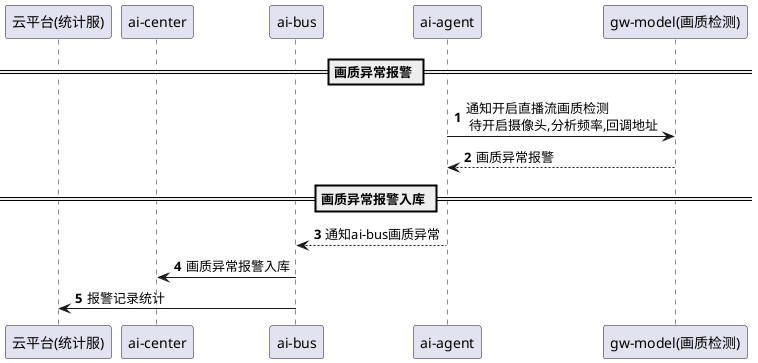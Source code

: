 @startuml
autonumber
== 画质异常报警 ==
participant "云平台(统计服)" as st
participant "ai-center" as center
participant "ai-bus" as bus
participant "ai-agent" as agent
participant "gw-model(画质检测)" as gw

agent -> gw : 通知开启直播流画质检测\n 待开启摄像头,分析频率,回调地址
agent <-- gw : 画质异常报警

== 画质异常报警入库 ==
agent --> bus : 通知ai-bus画质异常
bus -> center : 画质异常报警入库
bus -> st : 报警记录统计
@enduml